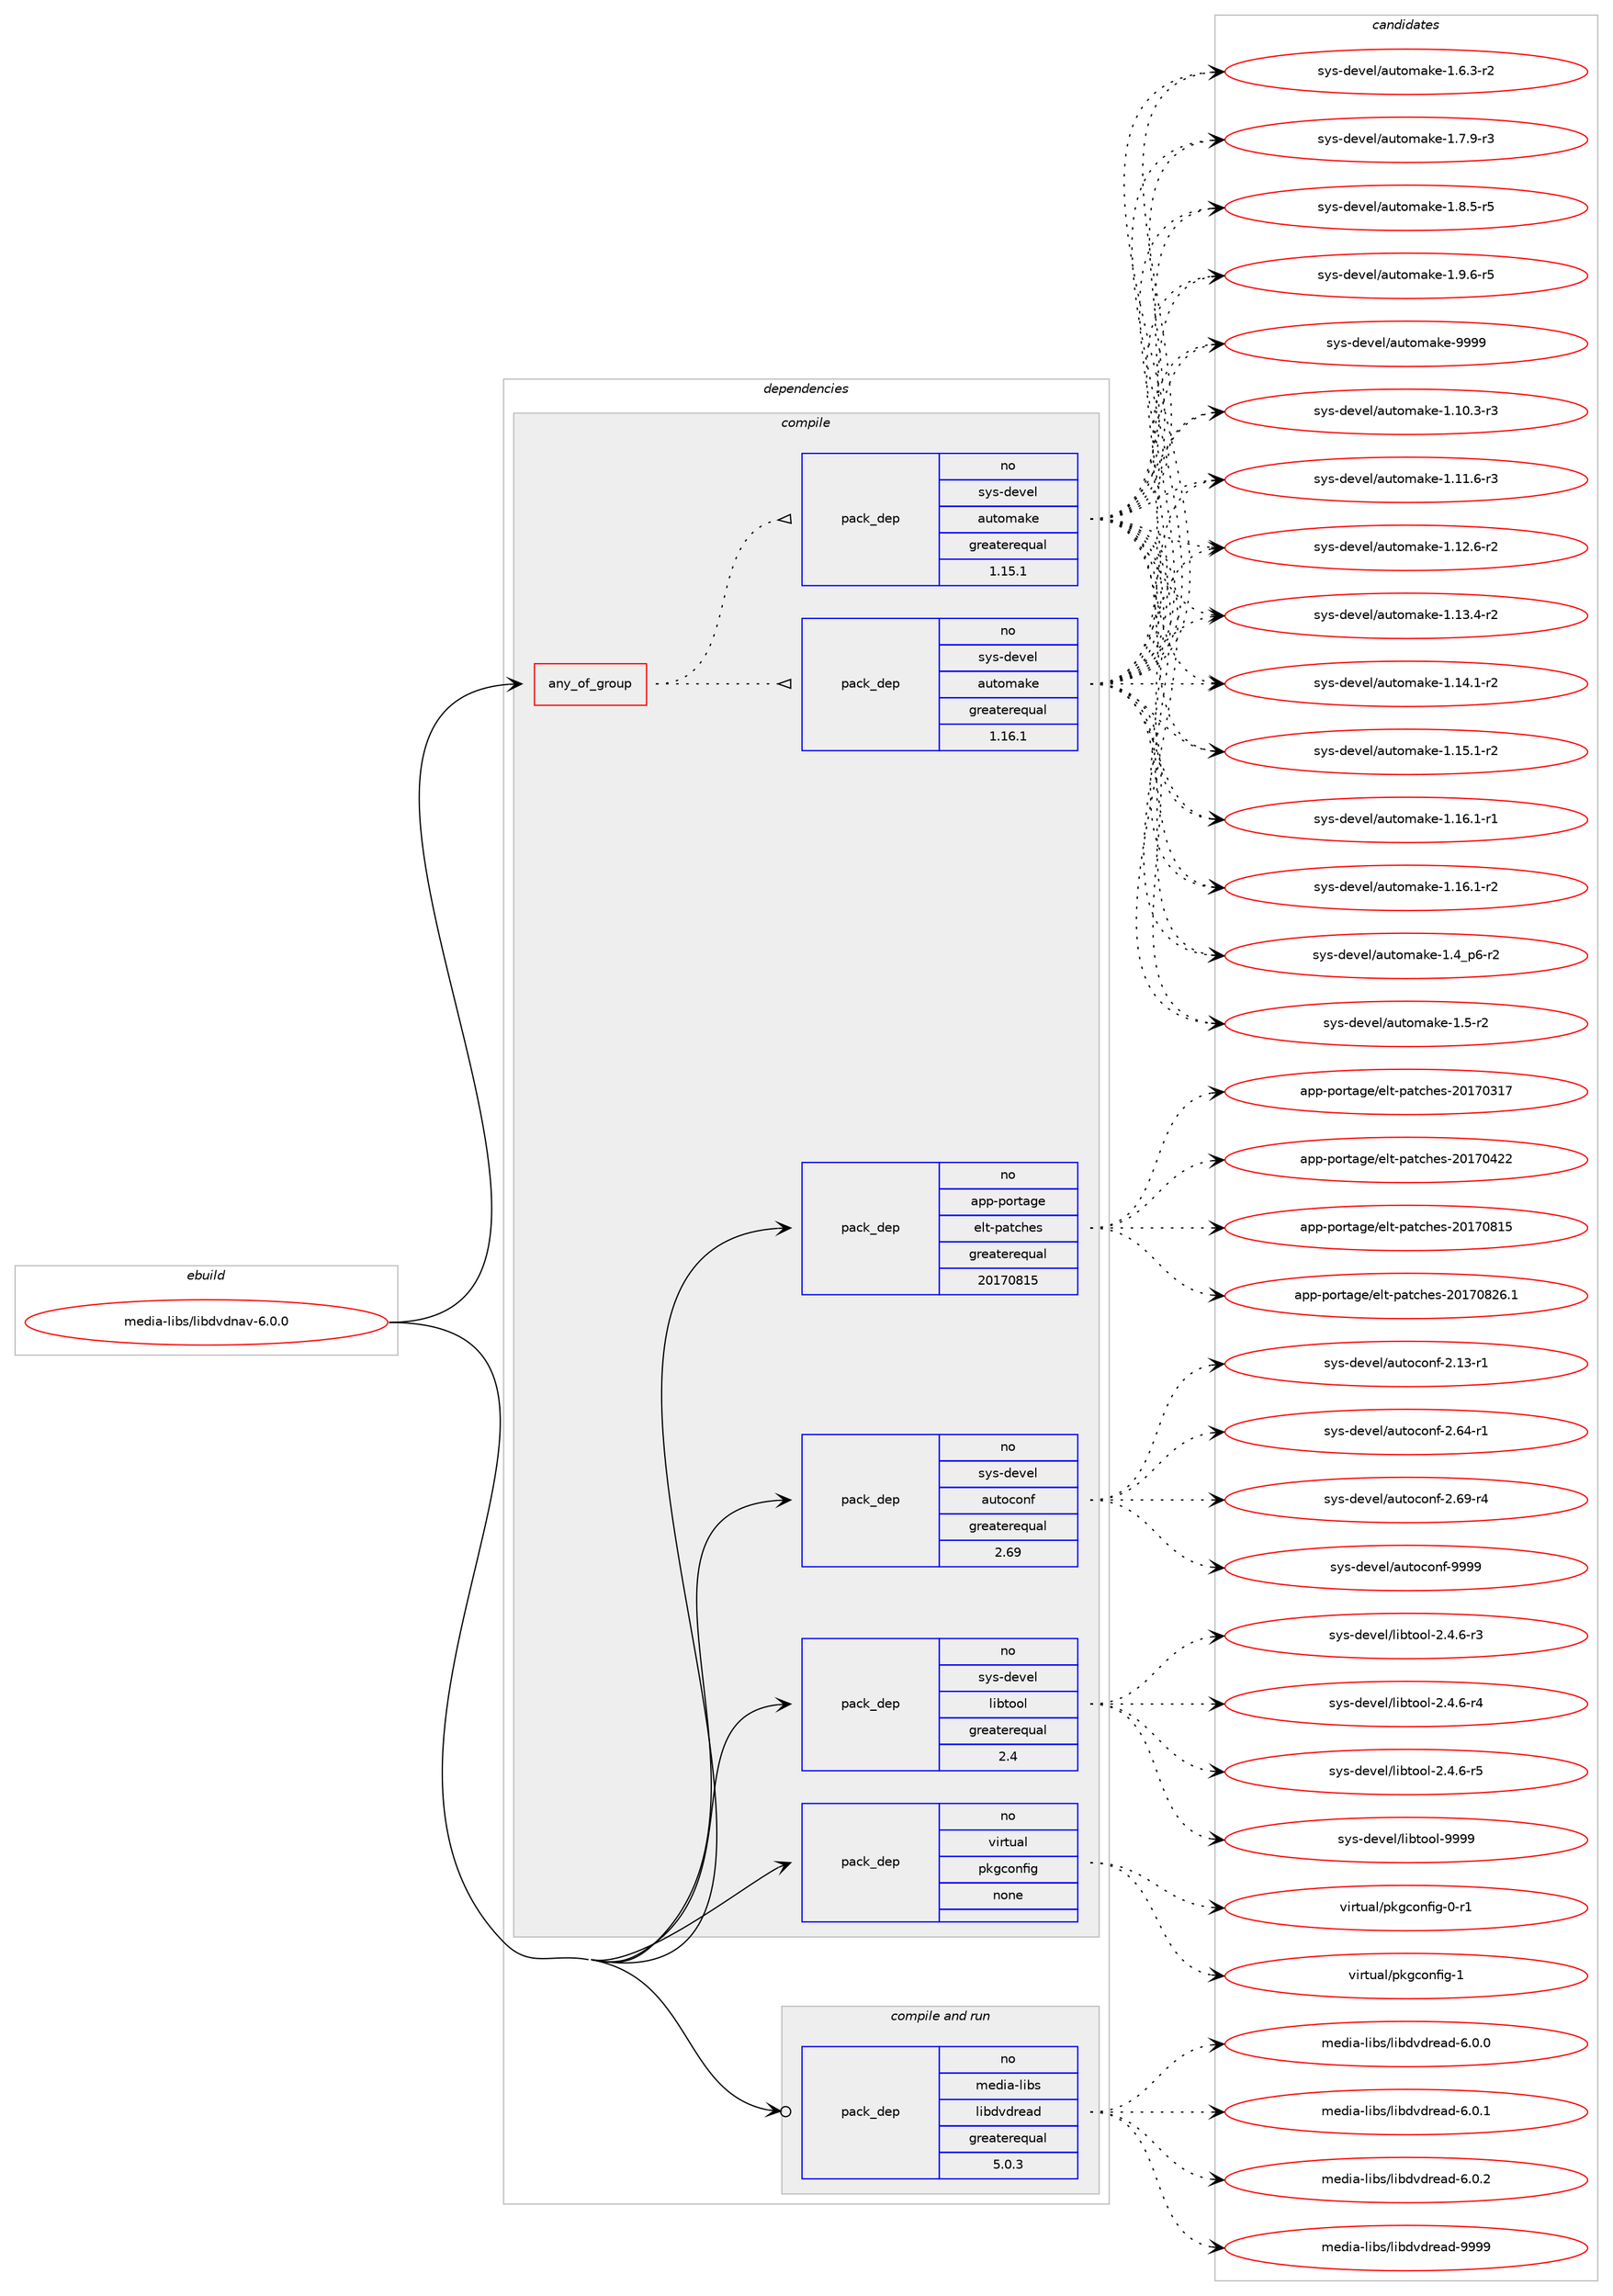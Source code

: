 digraph prolog {

# *************
# Graph options
# *************

newrank=true;
concentrate=true;
compound=true;
graph [rankdir=LR,fontname=Helvetica,fontsize=10,ranksep=1.5];#, ranksep=2.5, nodesep=0.2];
edge  [arrowhead=vee];
node  [fontname=Helvetica,fontsize=10];

# **********
# The ebuild
# **********

subgraph cluster_leftcol {
color=gray;
rank=same;
label=<<i>ebuild</i>>;
id [label="media-libs/libdvdnav-6.0.0", color=red, width=4, href="../media-libs/libdvdnav-6.0.0.svg"];
}

# ****************
# The dependencies
# ****************

subgraph cluster_midcol {
color=gray;
label=<<i>dependencies</i>>;
subgraph cluster_compile {
fillcolor="#eeeeee";
style=filled;
label=<<i>compile</i>>;
subgraph any13243 {
dependency787144 [label=<<TABLE BORDER="0" CELLBORDER="1" CELLSPACING="0" CELLPADDING="4"><TR><TD CELLPADDING="10">any_of_group</TD></TR></TABLE>>, shape=none, color=red];subgraph pack582023 {
dependency787145 [label=<<TABLE BORDER="0" CELLBORDER="1" CELLSPACING="0" CELLPADDING="4" WIDTH="220"><TR><TD ROWSPAN="6" CELLPADDING="30">pack_dep</TD></TR><TR><TD WIDTH="110">no</TD></TR><TR><TD>sys-devel</TD></TR><TR><TD>automake</TD></TR><TR><TD>greaterequal</TD></TR><TR><TD>1.16.1</TD></TR></TABLE>>, shape=none, color=blue];
}
dependency787144:e -> dependency787145:w [weight=20,style="dotted",arrowhead="oinv"];
subgraph pack582024 {
dependency787146 [label=<<TABLE BORDER="0" CELLBORDER="1" CELLSPACING="0" CELLPADDING="4" WIDTH="220"><TR><TD ROWSPAN="6" CELLPADDING="30">pack_dep</TD></TR><TR><TD WIDTH="110">no</TD></TR><TR><TD>sys-devel</TD></TR><TR><TD>automake</TD></TR><TR><TD>greaterequal</TD></TR><TR><TD>1.15.1</TD></TR></TABLE>>, shape=none, color=blue];
}
dependency787144:e -> dependency787146:w [weight=20,style="dotted",arrowhead="oinv"];
}
id:e -> dependency787144:w [weight=20,style="solid",arrowhead="vee"];
subgraph pack582025 {
dependency787147 [label=<<TABLE BORDER="0" CELLBORDER="1" CELLSPACING="0" CELLPADDING="4" WIDTH="220"><TR><TD ROWSPAN="6" CELLPADDING="30">pack_dep</TD></TR><TR><TD WIDTH="110">no</TD></TR><TR><TD>app-portage</TD></TR><TR><TD>elt-patches</TD></TR><TR><TD>greaterequal</TD></TR><TR><TD>20170815</TD></TR></TABLE>>, shape=none, color=blue];
}
id:e -> dependency787147:w [weight=20,style="solid",arrowhead="vee"];
subgraph pack582026 {
dependency787148 [label=<<TABLE BORDER="0" CELLBORDER="1" CELLSPACING="0" CELLPADDING="4" WIDTH="220"><TR><TD ROWSPAN="6" CELLPADDING="30">pack_dep</TD></TR><TR><TD WIDTH="110">no</TD></TR><TR><TD>sys-devel</TD></TR><TR><TD>autoconf</TD></TR><TR><TD>greaterequal</TD></TR><TR><TD>2.69</TD></TR></TABLE>>, shape=none, color=blue];
}
id:e -> dependency787148:w [weight=20,style="solid",arrowhead="vee"];
subgraph pack582027 {
dependency787149 [label=<<TABLE BORDER="0" CELLBORDER="1" CELLSPACING="0" CELLPADDING="4" WIDTH="220"><TR><TD ROWSPAN="6" CELLPADDING="30">pack_dep</TD></TR><TR><TD WIDTH="110">no</TD></TR><TR><TD>sys-devel</TD></TR><TR><TD>libtool</TD></TR><TR><TD>greaterequal</TD></TR><TR><TD>2.4</TD></TR></TABLE>>, shape=none, color=blue];
}
id:e -> dependency787149:w [weight=20,style="solid",arrowhead="vee"];
subgraph pack582028 {
dependency787150 [label=<<TABLE BORDER="0" CELLBORDER="1" CELLSPACING="0" CELLPADDING="4" WIDTH="220"><TR><TD ROWSPAN="6" CELLPADDING="30">pack_dep</TD></TR><TR><TD WIDTH="110">no</TD></TR><TR><TD>virtual</TD></TR><TR><TD>pkgconfig</TD></TR><TR><TD>none</TD></TR><TR><TD></TD></TR></TABLE>>, shape=none, color=blue];
}
id:e -> dependency787150:w [weight=20,style="solid",arrowhead="vee"];
}
subgraph cluster_compileandrun {
fillcolor="#eeeeee";
style=filled;
label=<<i>compile and run</i>>;
subgraph pack582029 {
dependency787151 [label=<<TABLE BORDER="0" CELLBORDER="1" CELLSPACING="0" CELLPADDING="4" WIDTH="220"><TR><TD ROWSPAN="6" CELLPADDING="30">pack_dep</TD></TR><TR><TD WIDTH="110">no</TD></TR><TR><TD>media-libs</TD></TR><TR><TD>libdvdread</TD></TR><TR><TD>greaterequal</TD></TR><TR><TD>5.0.3</TD></TR></TABLE>>, shape=none, color=blue];
}
id:e -> dependency787151:w [weight=20,style="solid",arrowhead="odotvee"];
}
subgraph cluster_run {
fillcolor="#eeeeee";
style=filled;
label=<<i>run</i>>;
}
}

# **************
# The candidates
# **************

subgraph cluster_choices {
rank=same;
color=gray;
label=<<i>candidates</i>>;

subgraph choice582023 {
color=black;
nodesep=1;
choice11512111545100101118101108479711711611110997107101454946494846514511451 [label="sys-devel/automake-1.10.3-r3", color=red, width=4,href="../sys-devel/automake-1.10.3-r3.svg"];
choice11512111545100101118101108479711711611110997107101454946494946544511451 [label="sys-devel/automake-1.11.6-r3", color=red, width=4,href="../sys-devel/automake-1.11.6-r3.svg"];
choice11512111545100101118101108479711711611110997107101454946495046544511450 [label="sys-devel/automake-1.12.6-r2", color=red, width=4,href="../sys-devel/automake-1.12.6-r2.svg"];
choice11512111545100101118101108479711711611110997107101454946495146524511450 [label="sys-devel/automake-1.13.4-r2", color=red, width=4,href="../sys-devel/automake-1.13.4-r2.svg"];
choice11512111545100101118101108479711711611110997107101454946495246494511450 [label="sys-devel/automake-1.14.1-r2", color=red, width=4,href="../sys-devel/automake-1.14.1-r2.svg"];
choice11512111545100101118101108479711711611110997107101454946495346494511450 [label="sys-devel/automake-1.15.1-r2", color=red, width=4,href="../sys-devel/automake-1.15.1-r2.svg"];
choice11512111545100101118101108479711711611110997107101454946495446494511449 [label="sys-devel/automake-1.16.1-r1", color=red, width=4,href="../sys-devel/automake-1.16.1-r1.svg"];
choice11512111545100101118101108479711711611110997107101454946495446494511450 [label="sys-devel/automake-1.16.1-r2", color=red, width=4,href="../sys-devel/automake-1.16.1-r2.svg"];
choice115121115451001011181011084797117116111109971071014549465295112544511450 [label="sys-devel/automake-1.4_p6-r2", color=red, width=4,href="../sys-devel/automake-1.4_p6-r2.svg"];
choice11512111545100101118101108479711711611110997107101454946534511450 [label="sys-devel/automake-1.5-r2", color=red, width=4,href="../sys-devel/automake-1.5-r2.svg"];
choice115121115451001011181011084797117116111109971071014549465446514511450 [label="sys-devel/automake-1.6.3-r2", color=red, width=4,href="../sys-devel/automake-1.6.3-r2.svg"];
choice115121115451001011181011084797117116111109971071014549465546574511451 [label="sys-devel/automake-1.7.9-r3", color=red, width=4,href="../sys-devel/automake-1.7.9-r3.svg"];
choice115121115451001011181011084797117116111109971071014549465646534511453 [label="sys-devel/automake-1.8.5-r5", color=red, width=4,href="../sys-devel/automake-1.8.5-r5.svg"];
choice115121115451001011181011084797117116111109971071014549465746544511453 [label="sys-devel/automake-1.9.6-r5", color=red, width=4,href="../sys-devel/automake-1.9.6-r5.svg"];
choice115121115451001011181011084797117116111109971071014557575757 [label="sys-devel/automake-9999", color=red, width=4,href="../sys-devel/automake-9999.svg"];
dependency787145:e -> choice11512111545100101118101108479711711611110997107101454946494846514511451:w [style=dotted,weight="100"];
dependency787145:e -> choice11512111545100101118101108479711711611110997107101454946494946544511451:w [style=dotted,weight="100"];
dependency787145:e -> choice11512111545100101118101108479711711611110997107101454946495046544511450:w [style=dotted,weight="100"];
dependency787145:e -> choice11512111545100101118101108479711711611110997107101454946495146524511450:w [style=dotted,weight="100"];
dependency787145:e -> choice11512111545100101118101108479711711611110997107101454946495246494511450:w [style=dotted,weight="100"];
dependency787145:e -> choice11512111545100101118101108479711711611110997107101454946495346494511450:w [style=dotted,weight="100"];
dependency787145:e -> choice11512111545100101118101108479711711611110997107101454946495446494511449:w [style=dotted,weight="100"];
dependency787145:e -> choice11512111545100101118101108479711711611110997107101454946495446494511450:w [style=dotted,weight="100"];
dependency787145:e -> choice115121115451001011181011084797117116111109971071014549465295112544511450:w [style=dotted,weight="100"];
dependency787145:e -> choice11512111545100101118101108479711711611110997107101454946534511450:w [style=dotted,weight="100"];
dependency787145:e -> choice115121115451001011181011084797117116111109971071014549465446514511450:w [style=dotted,weight="100"];
dependency787145:e -> choice115121115451001011181011084797117116111109971071014549465546574511451:w [style=dotted,weight="100"];
dependency787145:e -> choice115121115451001011181011084797117116111109971071014549465646534511453:w [style=dotted,weight="100"];
dependency787145:e -> choice115121115451001011181011084797117116111109971071014549465746544511453:w [style=dotted,weight="100"];
dependency787145:e -> choice115121115451001011181011084797117116111109971071014557575757:w [style=dotted,weight="100"];
}
subgraph choice582024 {
color=black;
nodesep=1;
choice11512111545100101118101108479711711611110997107101454946494846514511451 [label="sys-devel/automake-1.10.3-r3", color=red, width=4,href="../sys-devel/automake-1.10.3-r3.svg"];
choice11512111545100101118101108479711711611110997107101454946494946544511451 [label="sys-devel/automake-1.11.6-r3", color=red, width=4,href="../sys-devel/automake-1.11.6-r3.svg"];
choice11512111545100101118101108479711711611110997107101454946495046544511450 [label="sys-devel/automake-1.12.6-r2", color=red, width=4,href="../sys-devel/automake-1.12.6-r2.svg"];
choice11512111545100101118101108479711711611110997107101454946495146524511450 [label="sys-devel/automake-1.13.4-r2", color=red, width=4,href="../sys-devel/automake-1.13.4-r2.svg"];
choice11512111545100101118101108479711711611110997107101454946495246494511450 [label="sys-devel/automake-1.14.1-r2", color=red, width=4,href="../sys-devel/automake-1.14.1-r2.svg"];
choice11512111545100101118101108479711711611110997107101454946495346494511450 [label="sys-devel/automake-1.15.1-r2", color=red, width=4,href="../sys-devel/automake-1.15.1-r2.svg"];
choice11512111545100101118101108479711711611110997107101454946495446494511449 [label="sys-devel/automake-1.16.1-r1", color=red, width=4,href="../sys-devel/automake-1.16.1-r1.svg"];
choice11512111545100101118101108479711711611110997107101454946495446494511450 [label="sys-devel/automake-1.16.1-r2", color=red, width=4,href="../sys-devel/automake-1.16.1-r2.svg"];
choice115121115451001011181011084797117116111109971071014549465295112544511450 [label="sys-devel/automake-1.4_p6-r2", color=red, width=4,href="../sys-devel/automake-1.4_p6-r2.svg"];
choice11512111545100101118101108479711711611110997107101454946534511450 [label="sys-devel/automake-1.5-r2", color=red, width=4,href="../sys-devel/automake-1.5-r2.svg"];
choice115121115451001011181011084797117116111109971071014549465446514511450 [label="sys-devel/automake-1.6.3-r2", color=red, width=4,href="../sys-devel/automake-1.6.3-r2.svg"];
choice115121115451001011181011084797117116111109971071014549465546574511451 [label="sys-devel/automake-1.7.9-r3", color=red, width=4,href="../sys-devel/automake-1.7.9-r3.svg"];
choice115121115451001011181011084797117116111109971071014549465646534511453 [label="sys-devel/automake-1.8.5-r5", color=red, width=4,href="../sys-devel/automake-1.8.5-r5.svg"];
choice115121115451001011181011084797117116111109971071014549465746544511453 [label="sys-devel/automake-1.9.6-r5", color=red, width=4,href="../sys-devel/automake-1.9.6-r5.svg"];
choice115121115451001011181011084797117116111109971071014557575757 [label="sys-devel/automake-9999", color=red, width=4,href="../sys-devel/automake-9999.svg"];
dependency787146:e -> choice11512111545100101118101108479711711611110997107101454946494846514511451:w [style=dotted,weight="100"];
dependency787146:e -> choice11512111545100101118101108479711711611110997107101454946494946544511451:w [style=dotted,weight="100"];
dependency787146:e -> choice11512111545100101118101108479711711611110997107101454946495046544511450:w [style=dotted,weight="100"];
dependency787146:e -> choice11512111545100101118101108479711711611110997107101454946495146524511450:w [style=dotted,weight="100"];
dependency787146:e -> choice11512111545100101118101108479711711611110997107101454946495246494511450:w [style=dotted,weight="100"];
dependency787146:e -> choice11512111545100101118101108479711711611110997107101454946495346494511450:w [style=dotted,weight="100"];
dependency787146:e -> choice11512111545100101118101108479711711611110997107101454946495446494511449:w [style=dotted,weight="100"];
dependency787146:e -> choice11512111545100101118101108479711711611110997107101454946495446494511450:w [style=dotted,weight="100"];
dependency787146:e -> choice115121115451001011181011084797117116111109971071014549465295112544511450:w [style=dotted,weight="100"];
dependency787146:e -> choice11512111545100101118101108479711711611110997107101454946534511450:w [style=dotted,weight="100"];
dependency787146:e -> choice115121115451001011181011084797117116111109971071014549465446514511450:w [style=dotted,weight="100"];
dependency787146:e -> choice115121115451001011181011084797117116111109971071014549465546574511451:w [style=dotted,weight="100"];
dependency787146:e -> choice115121115451001011181011084797117116111109971071014549465646534511453:w [style=dotted,weight="100"];
dependency787146:e -> choice115121115451001011181011084797117116111109971071014549465746544511453:w [style=dotted,weight="100"];
dependency787146:e -> choice115121115451001011181011084797117116111109971071014557575757:w [style=dotted,weight="100"];
}
subgraph choice582025 {
color=black;
nodesep=1;
choice97112112451121111141169710310147101108116451129711699104101115455048495548514955 [label="app-portage/elt-patches-20170317", color=red, width=4,href="../app-portage/elt-patches-20170317.svg"];
choice97112112451121111141169710310147101108116451129711699104101115455048495548525050 [label="app-portage/elt-patches-20170422", color=red, width=4,href="../app-portage/elt-patches-20170422.svg"];
choice97112112451121111141169710310147101108116451129711699104101115455048495548564953 [label="app-portage/elt-patches-20170815", color=red, width=4,href="../app-portage/elt-patches-20170815.svg"];
choice971121124511211111411697103101471011081164511297116991041011154550484955485650544649 [label="app-portage/elt-patches-20170826.1", color=red, width=4,href="../app-portage/elt-patches-20170826.1.svg"];
dependency787147:e -> choice97112112451121111141169710310147101108116451129711699104101115455048495548514955:w [style=dotted,weight="100"];
dependency787147:e -> choice97112112451121111141169710310147101108116451129711699104101115455048495548525050:w [style=dotted,weight="100"];
dependency787147:e -> choice97112112451121111141169710310147101108116451129711699104101115455048495548564953:w [style=dotted,weight="100"];
dependency787147:e -> choice971121124511211111411697103101471011081164511297116991041011154550484955485650544649:w [style=dotted,weight="100"];
}
subgraph choice582026 {
color=black;
nodesep=1;
choice1151211154510010111810110847971171161119911111010245504649514511449 [label="sys-devel/autoconf-2.13-r1", color=red, width=4,href="../sys-devel/autoconf-2.13-r1.svg"];
choice1151211154510010111810110847971171161119911111010245504654524511449 [label="sys-devel/autoconf-2.64-r1", color=red, width=4,href="../sys-devel/autoconf-2.64-r1.svg"];
choice1151211154510010111810110847971171161119911111010245504654574511452 [label="sys-devel/autoconf-2.69-r4", color=red, width=4,href="../sys-devel/autoconf-2.69-r4.svg"];
choice115121115451001011181011084797117116111991111101024557575757 [label="sys-devel/autoconf-9999", color=red, width=4,href="../sys-devel/autoconf-9999.svg"];
dependency787148:e -> choice1151211154510010111810110847971171161119911111010245504649514511449:w [style=dotted,weight="100"];
dependency787148:e -> choice1151211154510010111810110847971171161119911111010245504654524511449:w [style=dotted,weight="100"];
dependency787148:e -> choice1151211154510010111810110847971171161119911111010245504654574511452:w [style=dotted,weight="100"];
dependency787148:e -> choice115121115451001011181011084797117116111991111101024557575757:w [style=dotted,weight="100"];
}
subgraph choice582027 {
color=black;
nodesep=1;
choice1151211154510010111810110847108105981161111111084550465246544511451 [label="sys-devel/libtool-2.4.6-r3", color=red, width=4,href="../sys-devel/libtool-2.4.6-r3.svg"];
choice1151211154510010111810110847108105981161111111084550465246544511452 [label="sys-devel/libtool-2.4.6-r4", color=red, width=4,href="../sys-devel/libtool-2.4.6-r4.svg"];
choice1151211154510010111810110847108105981161111111084550465246544511453 [label="sys-devel/libtool-2.4.6-r5", color=red, width=4,href="../sys-devel/libtool-2.4.6-r5.svg"];
choice1151211154510010111810110847108105981161111111084557575757 [label="sys-devel/libtool-9999", color=red, width=4,href="../sys-devel/libtool-9999.svg"];
dependency787149:e -> choice1151211154510010111810110847108105981161111111084550465246544511451:w [style=dotted,weight="100"];
dependency787149:e -> choice1151211154510010111810110847108105981161111111084550465246544511452:w [style=dotted,weight="100"];
dependency787149:e -> choice1151211154510010111810110847108105981161111111084550465246544511453:w [style=dotted,weight="100"];
dependency787149:e -> choice1151211154510010111810110847108105981161111111084557575757:w [style=dotted,weight="100"];
}
subgraph choice582028 {
color=black;
nodesep=1;
choice11810511411611797108471121071039911111010210510345484511449 [label="virtual/pkgconfig-0-r1", color=red, width=4,href="../virtual/pkgconfig-0-r1.svg"];
choice1181051141161179710847112107103991111101021051034549 [label="virtual/pkgconfig-1", color=red, width=4,href="../virtual/pkgconfig-1.svg"];
dependency787150:e -> choice11810511411611797108471121071039911111010210510345484511449:w [style=dotted,weight="100"];
dependency787150:e -> choice1181051141161179710847112107103991111101021051034549:w [style=dotted,weight="100"];
}
subgraph choice582029 {
color=black;
nodesep=1;
choice109101100105974510810598115471081059810011810011410197100455446484648 [label="media-libs/libdvdread-6.0.0", color=red, width=4,href="../media-libs/libdvdread-6.0.0.svg"];
choice109101100105974510810598115471081059810011810011410197100455446484649 [label="media-libs/libdvdread-6.0.1", color=red, width=4,href="../media-libs/libdvdread-6.0.1.svg"];
choice109101100105974510810598115471081059810011810011410197100455446484650 [label="media-libs/libdvdread-6.0.2", color=red, width=4,href="../media-libs/libdvdread-6.0.2.svg"];
choice1091011001059745108105981154710810598100118100114101971004557575757 [label="media-libs/libdvdread-9999", color=red, width=4,href="../media-libs/libdvdread-9999.svg"];
dependency787151:e -> choice109101100105974510810598115471081059810011810011410197100455446484648:w [style=dotted,weight="100"];
dependency787151:e -> choice109101100105974510810598115471081059810011810011410197100455446484649:w [style=dotted,weight="100"];
dependency787151:e -> choice109101100105974510810598115471081059810011810011410197100455446484650:w [style=dotted,weight="100"];
dependency787151:e -> choice1091011001059745108105981154710810598100118100114101971004557575757:w [style=dotted,weight="100"];
}
}

}
